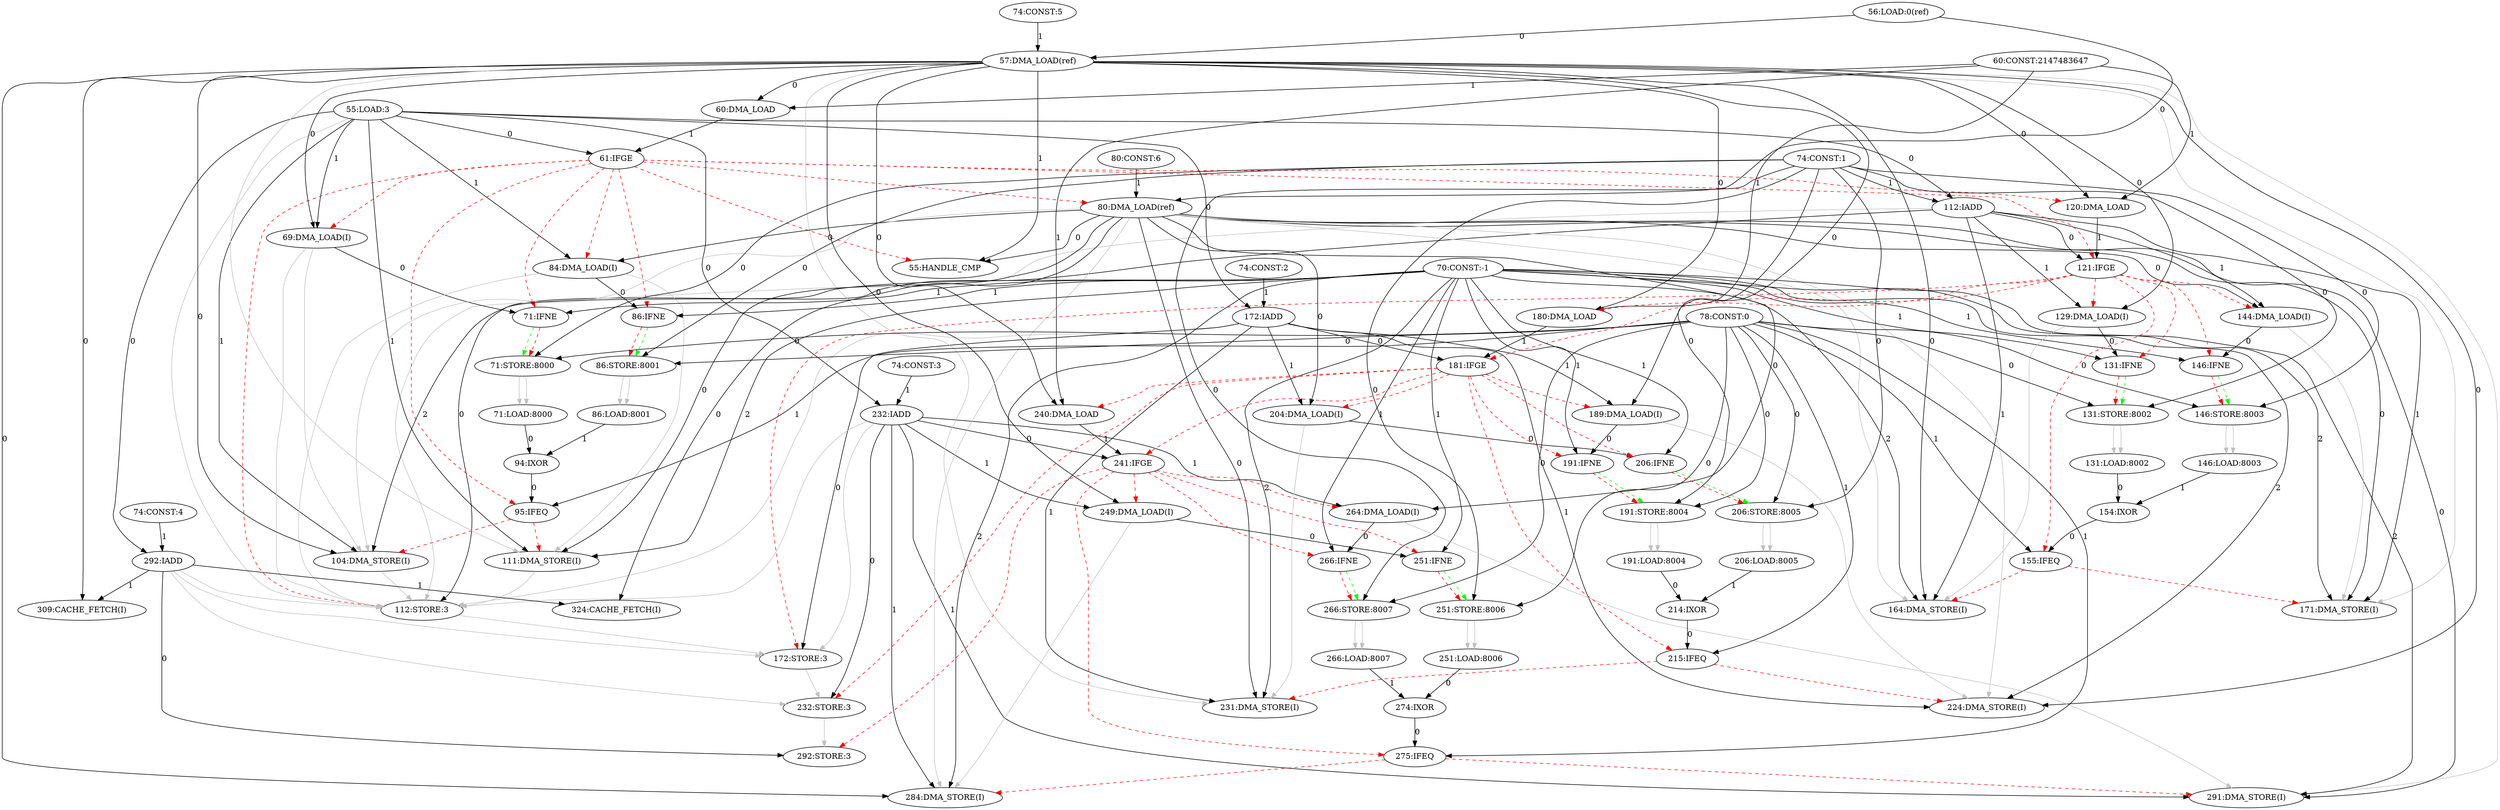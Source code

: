 digraph depgraph {
"112:IADD" -> "112:STORE:3"[label=0];
"55:LOAD:3" -> "112:STORE:3"[color=gray];
"61:IFGE" -> "112:STORE:3"[color=red,style=dashed];
"69:DMA_LOAD(I)" -> "112:STORE:3"[color=gray];
"84:DMA_LOAD(I)" -> "112:STORE:3"[color=gray];
"104:DMA_STORE(I)" -> "112:STORE:3"[color=gray];
"111:DMA_STORE(I)" -> "112:STORE:3"[color=gray];
"112:IADD" -> "112:STORE:3"[color=gray];
"172:IADD" -> "112:STORE:3"[color=gray];
"232:IADD" -> "112:STORE:3"[color=gray];
"292:IADD" -> "112:STORE:3"[color=gray];
"55:LOAD:3" -> "61:IFGE"[label=0];
"60:DMA_LOAD" -> "61:IFGE"[label=1];
"57:DMA_LOAD(ref)" -> "69:DMA_LOAD(I)"[label=0];
"55:LOAD:3" -> "69:DMA_LOAD(I)"[label=1];
"61:IFGE" -> "69:DMA_LOAD(I)"[color=red,style=dashed];
"80:DMA_LOAD(ref)" -> "84:DMA_LOAD(I)"[label=0];
"55:LOAD:3" -> "84:DMA_LOAD(I)"[label=1];
"61:IFGE" -> "84:DMA_LOAD(I)"[color=red,style=dashed];
"57:DMA_LOAD(ref)" -> "104:DMA_STORE(I)"[label=0];
"55:LOAD:3" -> "104:DMA_STORE(I)"[label=1];
"70:CONST:-1" -> "104:DMA_STORE(I)"[label=2];
"69:DMA_LOAD(I)" -> "104:DMA_STORE(I)"[color=gray];
"80:DMA_LOAD(ref)" -> "104:DMA_STORE(I)"[color=gray];
"95:IFEQ" -> "104:DMA_STORE(I)"[color=red,style=dashed];
"80:DMA_LOAD(ref)" -> "111:DMA_STORE(I)"[label=0];
"55:LOAD:3" -> "111:DMA_STORE(I)"[label=1];
"70:CONST:-1" -> "111:DMA_STORE(I)"[label=2];
"57:DMA_LOAD(ref)" -> "111:DMA_STORE(I)"[color=gray];
"84:DMA_LOAD(I)" -> "111:DMA_STORE(I)"[color=gray];
"95:IFEQ" -> "111:DMA_STORE(I)"[color=red,style=dashed];
"55:LOAD:3" -> "112:IADD"[label=0];
"74:CONST:1" -> "112:IADD"[label=1];
"55:LOAD:3" -> "172:IADD"[label=0];
"74:CONST:2" -> "172:IADD"[label=1];
"55:LOAD:3" -> "232:IADD"[label=0];
"74:CONST:3" -> "232:IADD"[label=1];
"55:LOAD:3" -> "292:IADD"[label=0];
"74:CONST:4" -> "292:IADD"[label=1];
"56:LOAD:0(ref)" -> "57:DMA_LOAD(ref)"[label=0];
"74:CONST:5" -> "57:DMA_LOAD(ref)"[label=1];
"56:LOAD:0(ref)" -> "80:DMA_LOAD(ref)"[label=0];
"80:CONST:6" -> "80:DMA_LOAD(ref)"[label=1];
"61:IFGE" -> "80:DMA_LOAD(ref)"[color=red,style=dashed];
"80:DMA_LOAD(ref)" -> "171:DMA_STORE(I)"[label=0];
"112:IADD" -> "171:DMA_STORE(I)"[label=1];
"70:CONST:-1" -> "171:DMA_STORE(I)"[label=2];
"57:DMA_LOAD(ref)" -> "171:DMA_STORE(I)"[color=gray];
"144:DMA_LOAD(I)" -> "171:DMA_STORE(I)"[color=gray];
"155:IFEQ" -> "171:DMA_STORE(I)"[color=red,style=dashed];
"80:DMA_LOAD(ref)" -> "231:DMA_STORE(I)"[label=0];
"172:IADD" -> "231:DMA_STORE(I)"[label=1];
"70:CONST:-1" -> "231:DMA_STORE(I)"[label=2];
"57:DMA_LOAD(ref)" -> "231:DMA_STORE(I)"[color=gray];
"204:DMA_LOAD(I)" -> "231:DMA_STORE(I)"[color=gray];
"215:IFEQ" -> "231:DMA_STORE(I)"[color=red,style=dashed];
"80:DMA_LOAD(ref)" -> "291:DMA_STORE(I)"[label=0];
"232:IADD" -> "291:DMA_STORE(I)"[label=1];
"70:CONST:-1" -> "291:DMA_STORE(I)"[label=2];
"57:DMA_LOAD(ref)" -> "291:DMA_STORE(I)"[color=gray];
"264:DMA_LOAD(I)" -> "291:DMA_STORE(I)"[color=gray];
"275:IFEQ" -> "291:DMA_STORE(I)"[color=red,style=dashed];
"57:DMA_LOAD(ref)" -> "60:DMA_LOAD"[label=0];
"60:CONST:2147483647" -> "60:DMA_LOAD"[label=1];
"57:DMA_LOAD(ref)" -> "120:DMA_LOAD"[label=0];
"60:CONST:2147483647" -> "120:DMA_LOAD"[label=1];
"61:IFGE" -> "120:DMA_LOAD"[color=red,style=dashed];
"57:DMA_LOAD(ref)" -> "129:DMA_LOAD(I)"[label=0];
"112:IADD" -> "129:DMA_LOAD(I)"[label=1];
"121:IFGE" -> "129:DMA_LOAD(I)"[color=red,style=dashed];
"57:DMA_LOAD(ref)" -> "164:DMA_STORE(I)"[label=0];
"112:IADD" -> "164:DMA_STORE(I)"[label=1];
"70:CONST:-1" -> "164:DMA_STORE(I)"[label=2];
"80:DMA_LOAD(ref)" -> "164:DMA_STORE(I)"[color=gray];
"129:DMA_LOAD(I)" -> "164:DMA_STORE(I)"[color=gray];
"155:IFEQ" -> "164:DMA_STORE(I)"[color=red,style=dashed];
"57:DMA_LOAD(ref)" -> "180:DMA_LOAD"[label=0];
"60:CONST:2147483647" -> "180:DMA_LOAD"[label=1];
"121:IFGE" -> "180:DMA_LOAD"[color=red,style=dashed];
"57:DMA_LOAD(ref)" -> "189:DMA_LOAD(I)"[label=0];
"172:IADD" -> "189:DMA_LOAD(I)"[label=1];
"181:IFGE" -> "189:DMA_LOAD(I)"[color=red,style=dashed];
"57:DMA_LOAD(ref)" -> "224:DMA_STORE(I)"[label=0];
"172:IADD" -> "224:DMA_STORE(I)"[label=1];
"70:CONST:-1" -> "224:DMA_STORE(I)"[label=2];
"80:DMA_LOAD(ref)" -> "224:DMA_STORE(I)"[color=gray];
"189:DMA_LOAD(I)" -> "224:DMA_STORE(I)"[color=gray];
"215:IFEQ" -> "224:DMA_STORE(I)"[color=red,style=dashed];
"57:DMA_LOAD(ref)" -> "240:DMA_LOAD"[label=0];
"60:CONST:2147483647" -> "240:DMA_LOAD"[label=1];
"181:IFGE" -> "240:DMA_LOAD"[color=red,style=dashed];
"57:DMA_LOAD(ref)" -> "249:DMA_LOAD(I)"[label=0];
"232:IADD" -> "249:DMA_LOAD(I)"[label=1];
"241:IFGE" -> "249:DMA_LOAD(I)"[color=red,style=dashed];
"57:DMA_LOAD(ref)" -> "284:DMA_STORE(I)"[label=0];
"232:IADD" -> "284:DMA_STORE(I)"[label=1];
"70:CONST:-1" -> "284:DMA_STORE(I)"[label=2];
"80:DMA_LOAD(ref)" -> "284:DMA_STORE(I)"[color=gray];
"249:DMA_LOAD(I)" -> "284:DMA_STORE(I)"[color=gray];
"275:IFEQ" -> "284:DMA_STORE(I)"[color=red,style=dashed];
"57:DMA_LOAD(ref)" -> "309:CACHE_FETCH(I)"[label=0];
"292:IADD" -> "309:CACHE_FETCH(I)"[label=1];
"69:DMA_LOAD(I)" -> "71:IFNE"[label=0];
"70:CONST:-1" -> "71:IFNE"[label=1];
"61:IFGE" -> "71:IFNE"[color=red,style=dashed];
"84:DMA_LOAD(I)" -> "86:IFNE"[label=0];
"70:CONST:-1" -> "86:IFNE"[label=1];
"61:IFGE" -> "86:IFNE"[color=red,style=dashed];
"94:IXOR" -> "95:IFEQ"[label=0];
"78:CONST:0" -> "95:IFEQ"[label=1];
"61:IFGE" -> "95:IFEQ"[color=red,style=dashed];
"112:IADD" -> "121:IFGE"[label=0];
"120:DMA_LOAD" -> "121:IFGE"[label=1];
"61:IFGE" -> "121:IFGE"[color=red,style=dashed];
"129:DMA_LOAD(I)" -> "131:IFNE"[label=0];
"70:CONST:-1" -> "131:IFNE"[label=1];
"121:IFGE" -> "131:IFNE"[color=red,style=dashed];
"144:DMA_LOAD(I)" -> "146:IFNE"[label=0];
"70:CONST:-1" -> "146:IFNE"[label=1];
"121:IFGE" -> "146:IFNE"[color=red,style=dashed];
"189:DMA_LOAD(I)" -> "191:IFNE"[label=0];
"70:CONST:-1" -> "191:IFNE"[label=1];
"181:IFGE" -> "191:IFNE"[color=red,style=dashed];
"204:DMA_LOAD(I)" -> "206:IFNE"[label=0];
"70:CONST:-1" -> "206:IFNE"[label=1];
"181:IFGE" -> "206:IFNE"[color=red,style=dashed];
"249:DMA_LOAD(I)" -> "251:IFNE"[label=0];
"70:CONST:-1" -> "251:IFNE"[label=1];
"241:IFGE" -> "251:IFNE"[color=red,style=dashed];
"264:DMA_LOAD(I)" -> "266:IFNE"[label=0];
"70:CONST:-1" -> "266:IFNE"[label=1];
"241:IFGE" -> "266:IFNE"[color=red,style=dashed];
"78:CONST:0" -> "71:STORE:8000"[label=0];
"71:IFNE" -> "71:STORE:8000"[color=green,style=dashed];
"74:CONST:1" -> "71:STORE:8000"[label=0];
"71:IFNE" -> "71:STORE:8000"[color=red,style=dashed];
"74:CONST:1" -> "86:STORE:8001"[label=0];
"86:IFNE" -> "86:STORE:8001"[color=red,style=dashed];
"74:CONST:1" -> "131:STORE:8002"[label=0];
"131:IFNE" -> "131:STORE:8002"[color=red,style=dashed];
"74:CONST:1" -> "146:STORE:8003"[label=0];
"146:IFNE" -> "146:STORE:8003"[color=red,style=dashed];
"74:CONST:1" -> "191:STORE:8004"[label=0];
"191:IFNE" -> "191:STORE:8004"[color=red,style=dashed];
"74:CONST:1" -> "206:STORE:8005"[label=0];
"206:IFNE" -> "206:STORE:8005"[color=red,style=dashed];
"74:CONST:1" -> "251:STORE:8006"[label=0];
"251:IFNE" -> "251:STORE:8006"[color=red,style=dashed];
"74:CONST:1" -> "266:STORE:8007"[label=0];
"266:IFNE" -> "266:STORE:8007"[color=red,style=dashed];
"78:CONST:0" -> "86:STORE:8001"[label=0];
"86:IFNE" -> "86:STORE:8001"[color=green,style=dashed];
"78:CONST:0" -> "131:STORE:8002"[label=0];
"131:IFNE" -> "131:STORE:8002"[color=green,style=dashed];
"78:CONST:0" -> "146:STORE:8003"[label=0];
"146:IFNE" -> "146:STORE:8003"[color=green,style=dashed];
"78:CONST:0" -> "191:STORE:8004"[label=0];
"191:IFNE" -> "191:STORE:8004"[color=green,style=dashed];
"78:CONST:0" -> "206:STORE:8005"[label=0];
"206:IFNE" -> "206:STORE:8005"[color=green,style=dashed];
"78:CONST:0" -> "251:STORE:8006"[label=0];
"251:IFNE" -> "251:STORE:8006"[color=green,style=dashed];
"78:CONST:0" -> "266:STORE:8007"[label=0];
"266:IFNE" -> "266:STORE:8007"[color=green,style=dashed];
"71:STORE:8000" -> "71:LOAD:8000"[color=gray];
"71:STORE:8000" -> "71:LOAD:8000"[color=gray];
"71:LOAD:8000" -> "94:IXOR"[label=0];
"86:LOAD:8001" -> "94:IXOR"[label=1];
"80:DMA_LOAD(ref)" -> "144:DMA_LOAD(I)"[label=0];
"112:IADD" -> "144:DMA_LOAD(I)"[label=1];
"121:IFGE" -> "144:DMA_LOAD(I)"[color=red,style=dashed];
"80:DMA_LOAD(ref)" -> "204:DMA_LOAD(I)"[label=0];
"172:IADD" -> "204:DMA_LOAD(I)"[label=1];
"181:IFGE" -> "204:DMA_LOAD(I)"[color=red,style=dashed];
"80:DMA_LOAD(ref)" -> "264:DMA_LOAD(I)"[label=0];
"232:IADD" -> "264:DMA_LOAD(I)"[label=1];
"241:IFGE" -> "264:DMA_LOAD(I)"[color=red,style=dashed];
"80:DMA_LOAD(ref)" -> "324:CACHE_FETCH(I)"[label=0];
"292:IADD" -> "324:CACHE_FETCH(I)"[label=1];
"86:STORE:8001" -> "86:LOAD:8001"[color=gray];
"86:STORE:8001" -> "86:LOAD:8001"[color=gray];
"172:IADD" -> "172:STORE:3"[label=0];
"112:STORE:3" -> "172:STORE:3"[color=gray];
"121:IFGE" -> "172:STORE:3"[color=red,style=dashed];
"232:IADD" -> "172:STORE:3"[color=gray];
"292:IADD" -> "172:STORE:3"[color=gray];
"154:IXOR" -> "155:IFEQ"[label=0];
"78:CONST:0" -> "155:IFEQ"[label=1];
"121:IFGE" -> "155:IFEQ"[color=red,style=dashed];
"172:IADD" -> "181:IFGE"[label=0];
"180:DMA_LOAD" -> "181:IFGE"[label=1];
"121:IFGE" -> "181:IFGE"[color=red,style=dashed];
"131:STORE:8002" -> "131:LOAD:8002"[color=gray];
"131:STORE:8002" -> "131:LOAD:8002"[color=gray];
"131:LOAD:8002" -> "154:IXOR"[label=0];
"146:LOAD:8003" -> "154:IXOR"[label=1];
"146:STORE:8003" -> "146:LOAD:8003"[color=gray];
"146:STORE:8003" -> "146:LOAD:8003"[color=gray];
"232:IADD" -> "232:STORE:3"[label=0];
"172:STORE:3" -> "232:STORE:3"[color=gray];
"181:IFGE" -> "232:STORE:3"[color=red,style=dashed];
"292:IADD" -> "232:STORE:3"[color=gray];
"214:IXOR" -> "215:IFEQ"[label=0];
"78:CONST:0" -> "215:IFEQ"[label=1];
"181:IFGE" -> "215:IFEQ"[color=red,style=dashed];
"232:IADD" -> "241:IFGE"[label=0];
"240:DMA_LOAD" -> "241:IFGE"[label=1];
"181:IFGE" -> "241:IFGE"[color=red,style=dashed];
"191:STORE:8004" -> "191:LOAD:8004"[color=gray];
"191:STORE:8004" -> "191:LOAD:8004"[color=gray];
"191:LOAD:8004" -> "214:IXOR"[label=0];
"206:LOAD:8005" -> "214:IXOR"[label=1];
"206:STORE:8005" -> "206:LOAD:8005"[color=gray];
"206:STORE:8005" -> "206:LOAD:8005"[color=gray];
"292:IADD" -> "292:STORE:3"[label=0];
"232:STORE:3" -> "292:STORE:3"[color=gray];
"241:IFGE" -> "292:STORE:3"[color=red,style=dashed];
"274:IXOR" -> "275:IFEQ"[label=0];
"78:CONST:0" -> "275:IFEQ"[label=1];
"241:IFGE" -> "275:IFEQ"[color=red,style=dashed];
"251:STORE:8006" -> "251:LOAD:8006"[color=gray];
"251:STORE:8006" -> "251:LOAD:8006"[color=gray];
"251:LOAD:8006" -> "274:IXOR"[label=0];
"266:LOAD:8007" -> "274:IXOR"[label=1];
"266:STORE:8007" -> "266:LOAD:8007"[color=gray];
"266:STORE:8007" -> "266:LOAD:8007"[color=gray];
"80:DMA_LOAD(ref)" -> "55:HANDLE_CMP"[label=0];
"57:DMA_LOAD(ref)" -> "55:HANDLE_CMP"[label=1];
"61:IFGE" -> "55:HANDLE_CMP"[color=red,style=dashed];
}